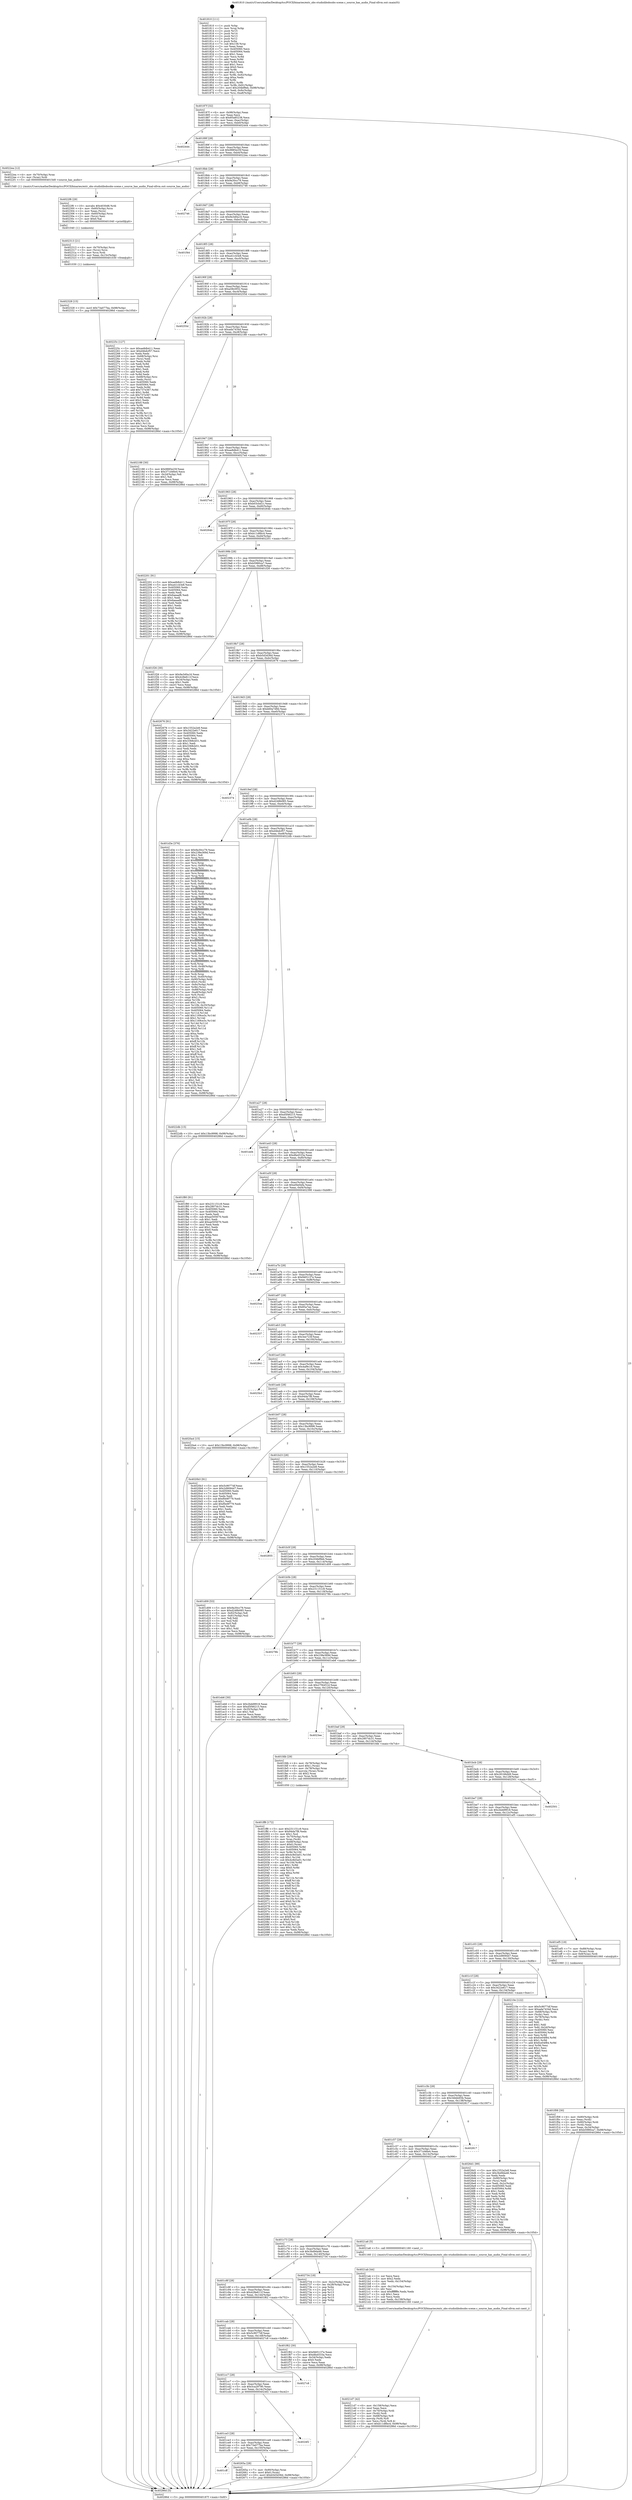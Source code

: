 digraph "0x401810" {
  label = "0x401810 (/mnt/c/Users/mathe/Desktop/tcc/POCII/binaries/extr_obs-studiolibobsobs-scene.c_source_has_audio_Final-ollvm.out::main(0))"
  labelloc = "t"
  node[shape=record]

  Entry [label="",width=0.3,height=0.3,shape=circle,fillcolor=black,style=filled]
  "0x40187f" [label="{
     0x40187f [32]\l
     | [instrs]\l
     &nbsp;&nbsp;0x40187f \<+6\>: mov -0x98(%rbp),%eax\l
     &nbsp;&nbsp;0x401885 \<+2\>: mov %eax,%ecx\l
     &nbsp;&nbsp;0x401887 \<+6\>: sub $0x85a85238,%ecx\l
     &nbsp;&nbsp;0x40188d \<+6\>: mov %eax,-0xac(%rbp)\l
     &nbsp;&nbsp;0x401893 \<+6\>: mov %ecx,-0xb0(%rbp)\l
     &nbsp;&nbsp;0x401899 \<+6\>: je 0000000000402444 \<main+0xc34\>\l
  }"]
  "0x402444" [label="{
     0x402444\l
  }", style=dashed]
  "0x40189f" [label="{
     0x40189f [28]\l
     | [instrs]\l
     &nbsp;&nbsp;0x40189f \<+5\>: jmp 00000000004018a4 \<main+0x94\>\l
     &nbsp;&nbsp;0x4018a4 \<+6\>: mov -0xac(%rbp),%eax\l
     &nbsp;&nbsp;0x4018aa \<+5\>: sub $0x9885e25f,%eax\l
     &nbsp;&nbsp;0x4018af \<+6\>: mov %eax,-0xb4(%rbp)\l
     &nbsp;&nbsp;0x4018b5 \<+6\>: je 00000000004022ea \<main+0xada\>\l
  }"]
  Exit [label="",width=0.3,height=0.3,shape=circle,fillcolor=black,style=filled,peripheries=2]
  "0x4022ea" [label="{
     0x4022ea [12]\l
     | [instrs]\l
     &nbsp;&nbsp;0x4022ea \<+4\>: mov -0x70(%rbp),%rax\l
     &nbsp;&nbsp;0x4022ee \<+3\>: mov (%rax),%rdi\l
     &nbsp;&nbsp;0x4022f1 \<+5\>: call 00000000004015d0 \<source_has_audio\>\l
     | [calls]\l
     &nbsp;&nbsp;0x4015d0 \{1\} (/mnt/c/Users/mathe/Desktop/tcc/POCII/binaries/extr_obs-studiolibobsobs-scene.c_source_has_audio_Final-ollvm.out::source_has_audio)\l
  }"]
  "0x4018bb" [label="{
     0x4018bb [28]\l
     | [instrs]\l
     &nbsp;&nbsp;0x4018bb \<+5\>: jmp 00000000004018c0 \<main+0xb0\>\l
     &nbsp;&nbsp;0x4018c0 \<+6\>: mov -0xac(%rbp),%eax\l
     &nbsp;&nbsp;0x4018c6 \<+5\>: sub $0x9a30cc79,%eax\l
     &nbsp;&nbsp;0x4018cb \<+6\>: mov %eax,-0xb8(%rbp)\l
     &nbsp;&nbsp;0x4018d1 \<+6\>: je 0000000000402746 \<main+0xf36\>\l
  }"]
  "0x401cff" [label="{
     0x401cff\l
  }", style=dashed]
  "0x402746" [label="{
     0x402746\l
  }", style=dashed]
  "0x4018d7" [label="{
     0x4018d7 [28]\l
     | [instrs]\l
     &nbsp;&nbsp;0x4018d7 \<+5\>: jmp 00000000004018dc \<main+0xcc\>\l
     &nbsp;&nbsp;0x4018dc \<+6\>: mov -0xac(%rbp),%eax\l
     &nbsp;&nbsp;0x4018e2 \<+5\>: sub $0x9e3d0a16,%eax\l
     &nbsp;&nbsp;0x4018e7 \<+6\>: mov %eax,-0xbc(%rbp)\l
     &nbsp;&nbsp;0x4018ed \<+6\>: je 0000000000401f44 \<main+0x734\>\l
  }"]
  "0x40265a" [label="{
     0x40265a [28]\l
     | [instrs]\l
     &nbsp;&nbsp;0x40265a \<+7\>: mov -0x90(%rbp),%rax\l
     &nbsp;&nbsp;0x402661 \<+6\>: movl $0x0,(%rax)\l
     &nbsp;&nbsp;0x402667 \<+10\>: movl $0xb5d3d36d,-0x98(%rbp)\l
     &nbsp;&nbsp;0x402671 \<+5\>: jmp 000000000040286d \<main+0x105d\>\l
  }"]
  "0x401f44" [label="{
     0x401f44\l
  }", style=dashed]
  "0x4018f3" [label="{
     0x4018f3 [28]\l
     | [instrs]\l
     &nbsp;&nbsp;0x4018f3 \<+5\>: jmp 00000000004018f8 \<main+0xe8\>\l
     &nbsp;&nbsp;0x4018f8 \<+6\>: mov -0xac(%rbp),%eax\l
     &nbsp;&nbsp;0x4018fe \<+5\>: sub $0xa41c43e8,%eax\l
     &nbsp;&nbsp;0x401903 \<+6\>: mov %eax,-0xc0(%rbp)\l
     &nbsp;&nbsp;0x401909 \<+6\>: je 000000000040225c \<main+0xa4c\>\l
  }"]
  "0x401ce3" [label="{
     0x401ce3 [28]\l
     | [instrs]\l
     &nbsp;&nbsp;0x401ce3 \<+5\>: jmp 0000000000401ce8 \<main+0x4d8\>\l
     &nbsp;&nbsp;0x401ce8 \<+6\>: mov -0xac(%rbp),%eax\l
     &nbsp;&nbsp;0x401cee \<+5\>: sub $0x73a077ba,%eax\l
     &nbsp;&nbsp;0x401cf3 \<+6\>: mov %eax,-0x150(%rbp)\l
     &nbsp;&nbsp;0x401cf9 \<+6\>: je 000000000040265a \<main+0xe4a\>\l
  }"]
  "0x40225c" [label="{
     0x40225c [127]\l
     | [instrs]\l
     &nbsp;&nbsp;0x40225c \<+5\>: mov $0xae8db411,%eax\l
     &nbsp;&nbsp;0x402261 \<+5\>: mov $0xd4bdcf57,%ecx\l
     &nbsp;&nbsp;0x402266 \<+2\>: xor %edx,%edx\l
     &nbsp;&nbsp;0x402268 \<+4\>: mov -0x68(%rbp),%rsi\l
     &nbsp;&nbsp;0x40226c \<+2\>: mov (%rsi),%edi\l
     &nbsp;&nbsp;0x40226e \<+3\>: mov %edx,%r8d\l
     &nbsp;&nbsp;0x402271 \<+3\>: sub %edi,%r8d\l
     &nbsp;&nbsp;0x402274 \<+2\>: mov %edx,%edi\l
     &nbsp;&nbsp;0x402276 \<+3\>: sub $0x1,%edi\l
     &nbsp;&nbsp;0x402279 \<+3\>: add %edi,%r8d\l
     &nbsp;&nbsp;0x40227c \<+3\>: sub %r8d,%edx\l
     &nbsp;&nbsp;0x40227f \<+4\>: mov -0x68(%rbp),%rsi\l
     &nbsp;&nbsp;0x402283 \<+2\>: mov %edx,(%rsi)\l
     &nbsp;&nbsp;0x402285 \<+7\>: mov 0x405060,%edx\l
     &nbsp;&nbsp;0x40228c \<+7\>: mov 0x405064,%edi\l
     &nbsp;&nbsp;0x402293 \<+3\>: mov %edx,%r8d\l
     &nbsp;&nbsp;0x402296 \<+7\>: add $0x737e367,%r8d\l
     &nbsp;&nbsp;0x40229d \<+4\>: sub $0x1,%r8d\l
     &nbsp;&nbsp;0x4022a1 \<+7\>: sub $0x737e367,%r8d\l
     &nbsp;&nbsp;0x4022a8 \<+4\>: imul %r8d,%edx\l
     &nbsp;&nbsp;0x4022ac \<+3\>: and $0x1,%edx\l
     &nbsp;&nbsp;0x4022af \<+3\>: cmp $0x0,%edx\l
     &nbsp;&nbsp;0x4022b2 \<+4\>: sete %r9b\l
     &nbsp;&nbsp;0x4022b6 \<+3\>: cmp $0xa,%edi\l
     &nbsp;&nbsp;0x4022b9 \<+4\>: setl %r10b\l
     &nbsp;&nbsp;0x4022bd \<+3\>: mov %r9b,%r11b\l
     &nbsp;&nbsp;0x4022c0 \<+3\>: and %r10b,%r11b\l
     &nbsp;&nbsp;0x4022c3 \<+3\>: xor %r10b,%r9b\l
     &nbsp;&nbsp;0x4022c6 \<+3\>: or %r9b,%r11b\l
     &nbsp;&nbsp;0x4022c9 \<+4\>: test $0x1,%r11b\l
     &nbsp;&nbsp;0x4022cd \<+3\>: cmovne %ecx,%eax\l
     &nbsp;&nbsp;0x4022d0 \<+6\>: mov %eax,-0x98(%rbp)\l
     &nbsp;&nbsp;0x4022d6 \<+5\>: jmp 000000000040286d \<main+0x105d\>\l
  }"]
  "0x40190f" [label="{
     0x40190f [28]\l
     | [instrs]\l
     &nbsp;&nbsp;0x40190f \<+5\>: jmp 0000000000401914 \<main+0x104\>\l
     &nbsp;&nbsp;0x401914 \<+6\>: mov -0xac(%rbp),%eax\l
     &nbsp;&nbsp;0x40191a \<+5\>: sub $0xa58c0f32,%eax\l
     &nbsp;&nbsp;0x40191f \<+6\>: mov %eax,-0xc4(%rbp)\l
     &nbsp;&nbsp;0x401925 \<+6\>: je 000000000040255d \<main+0xd4d\>\l
  }"]
  "0x4024f2" [label="{
     0x4024f2\l
  }", style=dashed]
  "0x40255d" [label="{
     0x40255d\l
  }", style=dashed]
  "0x40192b" [label="{
     0x40192b [28]\l
     | [instrs]\l
     &nbsp;&nbsp;0x40192b \<+5\>: jmp 0000000000401930 \<main+0x120\>\l
     &nbsp;&nbsp;0x401930 \<+6\>: mov -0xac(%rbp),%eax\l
     &nbsp;&nbsp;0x401936 \<+5\>: sub $0xada7434d,%eax\l
     &nbsp;&nbsp;0x40193b \<+6\>: mov %eax,-0xc8(%rbp)\l
     &nbsp;&nbsp;0x401941 \<+6\>: je 0000000000402188 \<main+0x978\>\l
  }"]
  "0x401cc7" [label="{
     0x401cc7 [28]\l
     | [instrs]\l
     &nbsp;&nbsp;0x401cc7 \<+5\>: jmp 0000000000401ccc \<main+0x4bc\>\l
     &nbsp;&nbsp;0x401ccc \<+6\>: mov -0xac(%rbp),%eax\l
     &nbsp;&nbsp;0x401cd2 \<+5\>: sub $0x5ca29790,%eax\l
     &nbsp;&nbsp;0x401cd7 \<+6\>: mov %eax,-0x14c(%rbp)\l
     &nbsp;&nbsp;0x401cdd \<+6\>: je 00000000004024f2 \<main+0xce2\>\l
  }"]
  "0x402188" [label="{
     0x402188 [30]\l
     | [instrs]\l
     &nbsp;&nbsp;0x402188 \<+5\>: mov $0x9885e25f,%eax\l
     &nbsp;&nbsp;0x40218d \<+5\>: mov $0x371d46e4,%ecx\l
     &nbsp;&nbsp;0x402192 \<+3\>: mov -0x2d(%rbp),%dl\l
     &nbsp;&nbsp;0x402195 \<+3\>: test $0x1,%dl\l
     &nbsp;&nbsp;0x402198 \<+3\>: cmovne %ecx,%eax\l
     &nbsp;&nbsp;0x40219b \<+6\>: mov %eax,-0x98(%rbp)\l
     &nbsp;&nbsp;0x4021a1 \<+5\>: jmp 000000000040286d \<main+0x105d\>\l
  }"]
  "0x401947" [label="{
     0x401947 [28]\l
     | [instrs]\l
     &nbsp;&nbsp;0x401947 \<+5\>: jmp 000000000040194c \<main+0x13c\>\l
     &nbsp;&nbsp;0x40194c \<+6\>: mov -0xac(%rbp),%eax\l
     &nbsp;&nbsp;0x401952 \<+5\>: sub $0xae8db411,%eax\l
     &nbsp;&nbsp;0x401957 \<+6\>: mov %eax,-0xcc(%rbp)\l
     &nbsp;&nbsp;0x40195d \<+6\>: je 00000000004027ed \<main+0xfdd\>\l
  }"]
  "0x4027c8" [label="{
     0x4027c8\l
  }", style=dashed]
  "0x4027ed" [label="{
     0x4027ed\l
  }", style=dashed]
  "0x401963" [label="{
     0x401963 [28]\l
     | [instrs]\l
     &nbsp;&nbsp;0x401963 \<+5\>: jmp 0000000000401968 \<main+0x158\>\l
     &nbsp;&nbsp;0x401968 \<+6\>: mov -0xac(%rbp),%eax\l
     &nbsp;&nbsp;0x40196e \<+5\>: sub $0xb03cbd1c,%eax\l
     &nbsp;&nbsp;0x401973 \<+6\>: mov %eax,-0xd0(%rbp)\l
     &nbsp;&nbsp;0x401979 \<+6\>: je 000000000040264b \<main+0xe3b\>\l
  }"]
  "0x402328" [label="{
     0x402328 [15]\l
     | [instrs]\l
     &nbsp;&nbsp;0x402328 \<+10\>: movl $0x73a077ba,-0x98(%rbp)\l
     &nbsp;&nbsp;0x402332 \<+5\>: jmp 000000000040286d \<main+0x105d\>\l
  }"]
  "0x40264b" [label="{
     0x40264b\l
  }", style=dashed]
  "0x40197f" [label="{
     0x40197f [28]\l
     | [instrs]\l
     &nbsp;&nbsp;0x40197f \<+5\>: jmp 0000000000401984 \<main+0x174\>\l
     &nbsp;&nbsp;0x401984 \<+6\>: mov -0xac(%rbp),%eax\l
     &nbsp;&nbsp;0x40198a \<+5\>: sub $0xb11d8bc4,%eax\l
     &nbsp;&nbsp;0x40198f \<+6\>: mov %eax,-0xd4(%rbp)\l
     &nbsp;&nbsp;0x401995 \<+6\>: je 0000000000402201 \<main+0x9f1\>\l
  }"]
  "0x402313" [label="{
     0x402313 [21]\l
     | [instrs]\l
     &nbsp;&nbsp;0x402313 \<+4\>: mov -0x70(%rbp),%rcx\l
     &nbsp;&nbsp;0x402317 \<+3\>: mov (%rcx),%rcx\l
     &nbsp;&nbsp;0x40231a \<+3\>: mov %rcx,%rdi\l
     &nbsp;&nbsp;0x40231d \<+6\>: mov %eax,-0x15c(%rbp)\l
     &nbsp;&nbsp;0x402323 \<+5\>: call 0000000000401030 \<free@plt\>\l
     | [calls]\l
     &nbsp;&nbsp;0x401030 \{1\} (unknown)\l
  }"]
  "0x402201" [label="{
     0x402201 [91]\l
     | [instrs]\l
     &nbsp;&nbsp;0x402201 \<+5\>: mov $0xae8db411,%eax\l
     &nbsp;&nbsp;0x402206 \<+5\>: mov $0xa41c43e8,%ecx\l
     &nbsp;&nbsp;0x40220b \<+7\>: mov 0x405060,%edx\l
     &nbsp;&nbsp;0x402212 \<+7\>: mov 0x405064,%esi\l
     &nbsp;&nbsp;0x402219 \<+2\>: mov %edx,%edi\l
     &nbsp;&nbsp;0x40221b \<+6\>: add $0x6aeaaf6,%edi\l
     &nbsp;&nbsp;0x402221 \<+3\>: sub $0x1,%edi\l
     &nbsp;&nbsp;0x402224 \<+6\>: sub $0x6aeaaf6,%edi\l
     &nbsp;&nbsp;0x40222a \<+3\>: imul %edi,%edx\l
     &nbsp;&nbsp;0x40222d \<+3\>: and $0x1,%edx\l
     &nbsp;&nbsp;0x402230 \<+3\>: cmp $0x0,%edx\l
     &nbsp;&nbsp;0x402233 \<+4\>: sete %r8b\l
     &nbsp;&nbsp;0x402237 \<+3\>: cmp $0xa,%esi\l
     &nbsp;&nbsp;0x40223a \<+4\>: setl %r9b\l
     &nbsp;&nbsp;0x40223e \<+3\>: mov %r8b,%r10b\l
     &nbsp;&nbsp;0x402241 \<+3\>: and %r9b,%r10b\l
     &nbsp;&nbsp;0x402244 \<+3\>: xor %r9b,%r8b\l
     &nbsp;&nbsp;0x402247 \<+3\>: or %r8b,%r10b\l
     &nbsp;&nbsp;0x40224a \<+4\>: test $0x1,%r10b\l
     &nbsp;&nbsp;0x40224e \<+3\>: cmovne %ecx,%eax\l
     &nbsp;&nbsp;0x402251 \<+6\>: mov %eax,-0x98(%rbp)\l
     &nbsp;&nbsp;0x402257 \<+5\>: jmp 000000000040286d \<main+0x105d\>\l
  }"]
  "0x40199b" [label="{
     0x40199b [28]\l
     | [instrs]\l
     &nbsp;&nbsp;0x40199b \<+5\>: jmp 00000000004019a0 \<main+0x190\>\l
     &nbsp;&nbsp;0x4019a0 \<+6\>: mov -0xac(%rbp),%eax\l
     &nbsp;&nbsp;0x4019a6 \<+5\>: sub $0xb5980ca7,%eax\l
     &nbsp;&nbsp;0x4019ab \<+6\>: mov %eax,-0xd8(%rbp)\l
     &nbsp;&nbsp;0x4019b1 \<+6\>: je 0000000000401f26 \<main+0x716\>\l
  }"]
  "0x4022f6" [label="{
     0x4022f6 [29]\l
     | [instrs]\l
     &nbsp;&nbsp;0x4022f6 \<+10\>: movabs $0x4030d6,%rdi\l
     &nbsp;&nbsp;0x402300 \<+4\>: mov -0x60(%rbp),%rcx\l
     &nbsp;&nbsp;0x402304 \<+2\>: mov %eax,(%rcx)\l
     &nbsp;&nbsp;0x402306 \<+4\>: mov -0x60(%rbp),%rcx\l
     &nbsp;&nbsp;0x40230a \<+2\>: mov (%rcx),%esi\l
     &nbsp;&nbsp;0x40230c \<+2\>: mov $0x0,%al\l
     &nbsp;&nbsp;0x40230e \<+5\>: call 0000000000401040 \<printf@plt\>\l
     | [calls]\l
     &nbsp;&nbsp;0x401040 \{1\} (unknown)\l
  }"]
  "0x401f26" [label="{
     0x401f26 [30]\l
     | [instrs]\l
     &nbsp;&nbsp;0x401f26 \<+5\>: mov $0x9e3d0a16,%eax\l
     &nbsp;&nbsp;0x401f2b \<+5\>: mov $0x428e611f,%ecx\l
     &nbsp;&nbsp;0x401f30 \<+3\>: mov -0x34(%rbp),%edx\l
     &nbsp;&nbsp;0x401f33 \<+3\>: cmp $0x1,%edx\l
     &nbsp;&nbsp;0x401f36 \<+3\>: cmovl %ecx,%eax\l
     &nbsp;&nbsp;0x401f39 \<+6\>: mov %eax,-0x98(%rbp)\l
     &nbsp;&nbsp;0x401f3f \<+5\>: jmp 000000000040286d \<main+0x105d\>\l
  }"]
  "0x4019b7" [label="{
     0x4019b7 [28]\l
     | [instrs]\l
     &nbsp;&nbsp;0x4019b7 \<+5\>: jmp 00000000004019bc \<main+0x1ac\>\l
     &nbsp;&nbsp;0x4019bc \<+6\>: mov -0xac(%rbp),%eax\l
     &nbsp;&nbsp;0x4019c2 \<+5\>: sub $0xb5d3d36d,%eax\l
     &nbsp;&nbsp;0x4019c7 \<+6\>: mov %eax,-0xdc(%rbp)\l
     &nbsp;&nbsp;0x4019cd \<+6\>: je 0000000000402676 \<main+0xe66\>\l
  }"]
  "0x4021d7" [label="{
     0x4021d7 [42]\l
     | [instrs]\l
     &nbsp;&nbsp;0x4021d7 \<+6\>: mov -0x158(%rbp),%ecx\l
     &nbsp;&nbsp;0x4021dd \<+3\>: imul %eax,%ecx\l
     &nbsp;&nbsp;0x4021e0 \<+4\>: mov -0x70(%rbp),%rdi\l
     &nbsp;&nbsp;0x4021e4 \<+3\>: mov (%rdi),%rdi\l
     &nbsp;&nbsp;0x4021e7 \<+4\>: mov -0x68(%rbp),%r8\l
     &nbsp;&nbsp;0x4021eb \<+3\>: movslq (%r8),%r8\l
     &nbsp;&nbsp;0x4021ee \<+4\>: mov %ecx,(%rdi,%r8,4)\l
     &nbsp;&nbsp;0x4021f2 \<+10\>: movl $0xb11d8bc4,-0x98(%rbp)\l
     &nbsp;&nbsp;0x4021fc \<+5\>: jmp 000000000040286d \<main+0x105d\>\l
  }"]
  "0x402676" [label="{
     0x402676 [91]\l
     | [instrs]\l
     &nbsp;&nbsp;0x402676 \<+5\>: mov $0x1552a2e8,%eax\l
     &nbsp;&nbsp;0x40267b \<+5\>: mov $0x3422e617,%ecx\l
     &nbsp;&nbsp;0x402680 \<+7\>: mov 0x405060,%edx\l
     &nbsp;&nbsp;0x402687 \<+7\>: mov 0x405064,%esi\l
     &nbsp;&nbsp;0x40268e \<+2\>: mov %edx,%edi\l
     &nbsp;&nbsp;0x402690 \<+6\>: add $0x3368cb51,%edi\l
     &nbsp;&nbsp;0x402696 \<+3\>: sub $0x1,%edi\l
     &nbsp;&nbsp;0x402699 \<+6\>: sub $0x3368cb51,%edi\l
     &nbsp;&nbsp;0x40269f \<+3\>: imul %edi,%edx\l
     &nbsp;&nbsp;0x4026a2 \<+3\>: and $0x1,%edx\l
     &nbsp;&nbsp;0x4026a5 \<+3\>: cmp $0x0,%edx\l
     &nbsp;&nbsp;0x4026a8 \<+4\>: sete %r8b\l
     &nbsp;&nbsp;0x4026ac \<+3\>: cmp $0xa,%esi\l
     &nbsp;&nbsp;0x4026af \<+4\>: setl %r9b\l
     &nbsp;&nbsp;0x4026b3 \<+3\>: mov %r8b,%r10b\l
     &nbsp;&nbsp;0x4026b6 \<+3\>: and %r9b,%r10b\l
     &nbsp;&nbsp;0x4026b9 \<+3\>: xor %r9b,%r8b\l
     &nbsp;&nbsp;0x4026bc \<+3\>: or %r8b,%r10b\l
     &nbsp;&nbsp;0x4026bf \<+4\>: test $0x1,%r10b\l
     &nbsp;&nbsp;0x4026c3 \<+3\>: cmovne %ecx,%eax\l
     &nbsp;&nbsp;0x4026c6 \<+6\>: mov %eax,-0x98(%rbp)\l
     &nbsp;&nbsp;0x4026cc \<+5\>: jmp 000000000040286d \<main+0x105d\>\l
  }"]
  "0x4019d3" [label="{
     0x4019d3 [28]\l
     | [instrs]\l
     &nbsp;&nbsp;0x4019d3 \<+5\>: jmp 00000000004019d8 \<main+0x1c8\>\l
     &nbsp;&nbsp;0x4019d8 \<+6\>: mov -0xac(%rbp),%eax\l
     &nbsp;&nbsp;0x4019de \<+5\>: sub $0xb60a7d9d,%eax\l
     &nbsp;&nbsp;0x4019e3 \<+6\>: mov %eax,-0xe0(%rbp)\l
     &nbsp;&nbsp;0x4019e9 \<+6\>: je 0000000000402374 \<main+0xb64\>\l
  }"]
  "0x4021ab" [label="{
     0x4021ab [44]\l
     | [instrs]\l
     &nbsp;&nbsp;0x4021ab \<+2\>: xor %ecx,%ecx\l
     &nbsp;&nbsp;0x4021ad \<+5\>: mov $0x2,%edx\l
     &nbsp;&nbsp;0x4021b2 \<+6\>: mov %edx,-0x154(%rbp)\l
     &nbsp;&nbsp;0x4021b8 \<+1\>: cltd\l
     &nbsp;&nbsp;0x4021b9 \<+6\>: mov -0x154(%rbp),%esi\l
     &nbsp;&nbsp;0x4021bf \<+2\>: idiv %esi\l
     &nbsp;&nbsp;0x4021c1 \<+6\>: imul $0xfffffffe,%edx,%edx\l
     &nbsp;&nbsp;0x4021c7 \<+3\>: sub $0x1,%ecx\l
     &nbsp;&nbsp;0x4021ca \<+2\>: sub %ecx,%edx\l
     &nbsp;&nbsp;0x4021cc \<+6\>: mov %edx,-0x158(%rbp)\l
     &nbsp;&nbsp;0x4021d2 \<+5\>: call 0000000000401160 \<next_i\>\l
     | [calls]\l
     &nbsp;&nbsp;0x401160 \{1\} (/mnt/c/Users/mathe/Desktop/tcc/POCII/binaries/extr_obs-studiolibobsobs-scene.c_source_has_audio_Final-ollvm.out::next_i)\l
  }"]
  "0x402374" [label="{
     0x402374\l
  }", style=dashed]
  "0x4019ef" [label="{
     0x4019ef [28]\l
     | [instrs]\l
     &nbsp;&nbsp;0x4019ef \<+5\>: jmp 00000000004019f4 \<main+0x1e4\>\l
     &nbsp;&nbsp;0x4019f4 \<+6\>: mov -0xac(%rbp),%eax\l
     &nbsp;&nbsp;0x4019fa \<+5\>: sub $0xd248b085,%eax\l
     &nbsp;&nbsp;0x4019ff \<+6\>: mov %eax,-0xe4(%rbp)\l
     &nbsp;&nbsp;0x401a05 \<+6\>: je 0000000000401d3e \<main+0x52e\>\l
  }"]
  "0x401ff8" [label="{
     0x401ff8 [172]\l
     | [instrs]\l
     &nbsp;&nbsp;0x401ff8 \<+5\>: mov $0x231151c9,%ecx\l
     &nbsp;&nbsp;0x401ffd \<+5\>: mov $0x94da7f8,%edx\l
     &nbsp;&nbsp;0x402002 \<+3\>: mov $0x1,%sil\l
     &nbsp;&nbsp;0x402005 \<+4\>: mov -0x70(%rbp),%rdi\l
     &nbsp;&nbsp;0x402009 \<+3\>: mov %rax,(%rdi)\l
     &nbsp;&nbsp;0x40200c \<+4\>: mov -0x68(%rbp),%rax\l
     &nbsp;&nbsp;0x402010 \<+6\>: movl $0x0,(%rax)\l
     &nbsp;&nbsp;0x402016 \<+8\>: mov 0x405060,%r8d\l
     &nbsp;&nbsp;0x40201e \<+8\>: mov 0x405064,%r9d\l
     &nbsp;&nbsp;0x402026 \<+3\>: mov %r8d,%r10d\l
     &nbsp;&nbsp;0x402029 \<+7\>: add $0x4c8d3a01,%r10d\l
     &nbsp;&nbsp;0x402030 \<+4\>: sub $0x1,%r10d\l
     &nbsp;&nbsp;0x402034 \<+7\>: sub $0x4c8d3a01,%r10d\l
     &nbsp;&nbsp;0x40203b \<+4\>: imul %r10d,%r8d\l
     &nbsp;&nbsp;0x40203f \<+4\>: and $0x1,%r8d\l
     &nbsp;&nbsp;0x402043 \<+4\>: cmp $0x0,%r8d\l
     &nbsp;&nbsp;0x402047 \<+4\>: sete %r11b\l
     &nbsp;&nbsp;0x40204b \<+4\>: cmp $0xa,%r9d\l
     &nbsp;&nbsp;0x40204f \<+3\>: setl %bl\l
     &nbsp;&nbsp;0x402052 \<+3\>: mov %r11b,%r14b\l
     &nbsp;&nbsp;0x402055 \<+4\>: xor $0xff,%r14b\l
     &nbsp;&nbsp;0x402059 \<+3\>: mov %bl,%r15b\l
     &nbsp;&nbsp;0x40205c \<+4\>: xor $0xff,%r15b\l
     &nbsp;&nbsp;0x402060 \<+4\>: xor $0x0,%sil\l
     &nbsp;&nbsp;0x402064 \<+3\>: mov %r14b,%r12b\l
     &nbsp;&nbsp;0x402067 \<+4\>: and $0x0,%r12b\l
     &nbsp;&nbsp;0x40206b \<+3\>: and %sil,%r11b\l
     &nbsp;&nbsp;0x40206e \<+3\>: mov %r15b,%r13b\l
     &nbsp;&nbsp;0x402071 \<+4\>: and $0x0,%r13b\l
     &nbsp;&nbsp;0x402075 \<+3\>: and %sil,%bl\l
     &nbsp;&nbsp;0x402078 \<+3\>: or %r11b,%r12b\l
     &nbsp;&nbsp;0x40207b \<+3\>: or %bl,%r13b\l
     &nbsp;&nbsp;0x40207e \<+3\>: xor %r13b,%r12b\l
     &nbsp;&nbsp;0x402081 \<+3\>: or %r15b,%r14b\l
     &nbsp;&nbsp;0x402084 \<+4\>: xor $0xff,%r14b\l
     &nbsp;&nbsp;0x402088 \<+4\>: or $0x0,%sil\l
     &nbsp;&nbsp;0x40208c \<+3\>: and %sil,%r14b\l
     &nbsp;&nbsp;0x40208f \<+3\>: or %r14b,%r12b\l
     &nbsp;&nbsp;0x402092 \<+4\>: test $0x1,%r12b\l
     &nbsp;&nbsp;0x402096 \<+3\>: cmovne %edx,%ecx\l
     &nbsp;&nbsp;0x402099 \<+6\>: mov %ecx,-0x98(%rbp)\l
     &nbsp;&nbsp;0x40209f \<+5\>: jmp 000000000040286d \<main+0x105d\>\l
  }"]
  "0x401d3e" [label="{
     0x401d3e [376]\l
     | [instrs]\l
     &nbsp;&nbsp;0x401d3e \<+5\>: mov $0x9a30cc79,%eax\l
     &nbsp;&nbsp;0x401d43 \<+5\>: mov $0x238e369d,%ecx\l
     &nbsp;&nbsp;0x401d48 \<+2\>: mov $0x1,%dl\l
     &nbsp;&nbsp;0x401d4a \<+3\>: mov %rsp,%rsi\l
     &nbsp;&nbsp;0x401d4d \<+4\>: add $0xfffffffffffffff0,%rsi\l
     &nbsp;&nbsp;0x401d51 \<+3\>: mov %rsi,%rsp\l
     &nbsp;&nbsp;0x401d54 \<+7\>: mov %rsi,-0x90(%rbp)\l
     &nbsp;&nbsp;0x401d5b \<+3\>: mov %rsp,%rsi\l
     &nbsp;&nbsp;0x401d5e \<+4\>: add $0xfffffffffffffff0,%rsi\l
     &nbsp;&nbsp;0x401d62 \<+3\>: mov %rsi,%rsp\l
     &nbsp;&nbsp;0x401d65 \<+3\>: mov %rsp,%rdi\l
     &nbsp;&nbsp;0x401d68 \<+4\>: add $0xfffffffffffffff0,%rdi\l
     &nbsp;&nbsp;0x401d6c \<+3\>: mov %rdi,%rsp\l
     &nbsp;&nbsp;0x401d6f \<+7\>: mov %rdi,-0x88(%rbp)\l
     &nbsp;&nbsp;0x401d76 \<+3\>: mov %rsp,%rdi\l
     &nbsp;&nbsp;0x401d79 \<+4\>: add $0xfffffffffffffff0,%rdi\l
     &nbsp;&nbsp;0x401d7d \<+3\>: mov %rdi,%rsp\l
     &nbsp;&nbsp;0x401d80 \<+4\>: mov %rdi,-0x80(%rbp)\l
     &nbsp;&nbsp;0x401d84 \<+3\>: mov %rsp,%rdi\l
     &nbsp;&nbsp;0x401d87 \<+4\>: add $0xfffffffffffffff0,%rdi\l
     &nbsp;&nbsp;0x401d8b \<+3\>: mov %rdi,%rsp\l
     &nbsp;&nbsp;0x401d8e \<+4\>: mov %rdi,-0x78(%rbp)\l
     &nbsp;&nbsp;0x401d92 \<+3\>: mov %rsp,%rdi\l
     &nbsp;&nbsp;0x401d95 \<+4\>: add $0xfffffffffffffff0,%rdi\l
     &nbsp;&nbsp;0x401d99 \<+3\>: mov %rdi,%rsp\l
     &nbsp;&nbsp;0x401d9c \<+4\>: mov %rdi,-0x70(%rbp)\l
     &nbsp;&nbsp;0x401da0 \<+3\>: mov %rsp,%rdi\l
     &nbsp;&nbsp;0x401da3 \<+4\>: add $0xfffffffffffffff0,%rdi\l
     &nbsp;&nbsp;0x401da7 \<+3\>: mov %rdi,%rsp\l
     &nbsp;&nbsp;0x401daa \<+4\>: mov %rdi,-0x68(%rbp)\l
     &nbsp;&nbsp;0x401dae \<+3\>: mov %rsp,%rdi\l
     &nbsp;&nbsp;0x401db1 \<+4\>: add $0xfffffffffffffff0,%rdi\l
     &nbsp;&nbsp;0x401db5 \<+3\>: mov %rdi,%rsp\l
     &nbsp;&nbsp;0x401db8 \<+4\>: mov %rdi,-0x60(%rbp)\l
     &nbsp;&nbsp;0x401dbc \<+3\>: mov %rsp,%rdi\l
     &nbsp;&nbsp;0x401dbf \<+4\>: add $0xfffffffffffffff0,%rdi\l
     &nbsp;&nbsp;0x401dc3 \<+3\>: mov %rdi,%rsp\l
     &nbsp;&nbsp;0x401dc6 \<+4\>: mov %rdi,-0x58(%rbp)\l
     &nbsp;&nbsp;0x401dca \<+3\>: mov %rsp,%rdi\l
     &nbsp;&nbsp;0x401dcd \<+4\>: add $0xfffffffffffffff0,%rdi\l
     &nbsp;&nbsp;0x401dd1 \<+3\>: mov %rdi,%rsp\l
     &nbsp;&nbsp;0x401dd4 \<+4\>: mov %rdi,-0x50(%rbp)\l
     &nbsp;&nbsp;0x401dd8 \<+3\>: mov %rsp,%rdi\l
     &nbsp;&nbsp;0x401ddb \<+4\>: add $0xfffffffffffffff0,%rdi\l
     &nbsp;&nbsp;0x401ddf \<+3\>: mov %rdi,%rsp\l
     &nbsp;&nbsp;0x401de2 \<+4\>: mov %rdi,-0x48(%rbp)\l
     &nbsp;&nbsp;0x401de6 \<+3\>: mov %rsp,%rdi\l
     &nbsp;&nbsp;0x401de9 \<+4\>: add $0xfffffffffffffff0,%rdi\l
     &nbsp;&nbsp;0x401ded \<+3\>: mov %rdi,%rsp\l
     &nbsp;&nbsp;0x401df0 \<+4\>: mov %rdi,-0x40(%rbp)\l
     &nbsp;&nbsp;0x401df4 \<+7\>: mov -0x90(%rbp),%rdi\l
     &nbsp;&nbsp;0x401dfb \<+6\>: movl $0x0,(%rdi)\l
     &nbsp;&nbsp;0x401e01 \<+7\>: mov -0x9c(%rbp),%r8d\l
     &nbsp;&nbsp;0x401e08 \<+3\>: mov %r8d,(%rsi)\l
     &nbsp;&nbsp;0x401e0b \<+7\>: mov -0x88(%rbp),%rdi\l
     &nbsp;&nbsp;0x401e12 \<+7\>: mov -0xa8(%rbp),%r9\l
     &nbsp;&nbsp;0x401e19 \<+3\>: mov %r9,(%rdi)\l
     &nbsp;&nbsp;0x401e1c \<+3\>: cmpl $0x2,(%rsi)\l
     &nbsp;&nbsp;0x401e1f \<+4\>: setne %r10b\l
     &nbsp;&nbsp;0x401e23 \<+4\>: and $0x1,%r10b\l
     &nbsp;&nbsp;0x401e27 \<+4\>: mov %r10b,-0x35(%rbp)\l
     &nbsp;&nbsp;0x401e2b \<+8\>: mov 0x405060,%r11d\l
     &nbsp;&nbsp;0x401e33 \<+7\>: mov 0x405064,%ebx\l
     &nbsp;&nbsp;0x401e3a \<+3\>: mov %r11d,%r14d\l
     &nbsp;&nbsp;0x401e3d \<+7\>: add $0x1169ce3c,%r14d\l
     &nbsp;&nbsp;0x401e44 \<+4\>: sub $0x1,%r14d\l
     &nbsp;&nbsp;0x401e48 \<+7\>: sub $0x1169ce3c,%r14d\l
     &nbsp;&nbsp;0x401e4f \<+4\>: imul %r14d,%r11d\l
     &nbsp;&nbsp;0x401e53 \<+4\>: and $0x1,%r11d\l
     &nbsp;&nbsp;0x401e57 \<+4\>: cmp $0x0,%r11d\l
     &nbsp;&nbsp;0x401e5b \<+4\>: sete %r10b\l
     &nbsp;&nbsp;0x401e5f \<+3\>: cmp $0xa,%ebx\l
     &nbsp;&nbsp;0x401e62 \<+4\>: setl %r15b\l
     &nbsp;&nbsp;0x401e66 \<+3\>: mov %r10b,%r12b\l
     &nbsp;&nbsp;0x401e69 \<+4\>: xor $0xff,%r12b\l
     &nbsp;&nbsp;0x401e6d \<+3\>: mov %r15b,%r13b\l
     &nbsp;&nbsp;0x401e70 \<+4\>: xor $0xff,%r13b\l
     &nbsp;&nbsp;0x401e74 \<+3\>: xor $0x1,%dl\l
     &nbsp;&nbsp;0x401e77 \<+3\>: mov %r12b,%sil\l
     &nbsp;&nbsp;0x401e7a \<+4\>: and $0xff,%sil\l
     &nbsp;&nbsp;0x401e7e \<+3\>: and %dl,%r10b\l
     &nbsp;&nbsp;0x401e81 \<+3\>: mov %r13b,%dil\l
     &nbsp;&nbsp;0x401e84 \<+4\>: and $0xff,%dil\l
     &nbsp;&nbsp;0x401e88 \<+3\>: and %dl,%r15b\l
     &nbsp;&nbsp;0x401e8b \<+3\>: or %r10b,%sil\l
     &nbsp;&nbsp;0x401e8e \<+3\>: or %r15b,%dil\l
     &nbsp;&nbsp;0x401e91 \<+3\>: xor %dil,%sil\l
     &nbsp;&nbsp;0x401e94 \<+3\>: or %r13b,%r12b\l
     &nbsp;&nbsp;0x401e97 \<+4\>: xor $0xff,%r12b\l
     &nbsp;&nbsp;0x401e9b \<+3\>: or $0x1,%dl\l
     &nbsp;&nbsp;0x401e9e \<+3\>: and %dl,%r12b\l
     &nbsp;&nbsp;0x401ea1 \<+3\>: or %r12b,%sil\l
     &nbsp;&nbsp;0x401ea4 \<+4\>: test $0x1,%sil\l
     &nbsp;&nbsp;0x401ea8 \<+3\>: cmovne %ecx,%eax\l
     &nbsp;&nbsp;0x401eab \<+6\>: mov %eax,-0x98(%rbp)\l
     &nbsp;&nbsp;0x401eb1 \<+5\>: jmp 000000000040286d \<main+0x105d\>\l
  }"]
  "0x401a0b" [label="{
     0x401a0b [28]\l
     | [instrs]\l
     &nbsp;&nbsp;0x401a0b \<+5\>: jmp 0000000000401a10 \<main+0x200\>\l
     &nbsp;&nbsp;0x401a10 \<+6\>: mov -0xac(%rbp),%eax\l
     &nbsp;&nbsp;0x401a16 \<+5\>: sub $0xd4bdcf57,%eax\l
     &nbsp;&nbsp;0x401a1b \<+6\>: mov %eax,-0xe8(%rbp)\l
     &nbsp;&nbsp;0x401a21 \<+6\>: je 00000000004022db \<main+0xacb\>\l
  }"]
  "0x401cab" [label="{
     0x401cab [28]\l
     | [instrs]\l
     &nbsp;&nbsp;0x401cab \<+5\>: jmp 0000000000401cb0 \<main+0x4a0\>\l
     &nbsp;&nbsp;0x401cb0 \<+6\>: mov -0xac(%rbp),%eax\l
     &nbsp;&nbsp;0x401cb6 \<+5\>: sub $0x5c9077df,%eax\l
     &nbsp;&nbsp;0x401cbb \<+6\>: mov %eax,-0x148(%rbp)\l
     &nbsp;&nbsp;0x401cc1 \<+6\>: je 00000000004027c8 \<main+0xfb8\>\l
  }"]
  "0x4022db" [label="{
     0x4022db [15]\l
     | [instrs]\l
     &nbsp;&nbsp;0x4022db \<+10\>: movl $0x13bc9998,-0x98(%rbp)\l
     &nbsp;&nbsp;0x4022e5 \<+5\>: jmp 000000000040286d \<main+0x105d\>\l
  }"]
  "0x401a27" [label="{
     0x401a27 [28]\l
     | [instrs]\l
     &nbsp;&nbsp;0x401a27 \<+5\>: jmp 0000000000401a2c \<main+0x21c\>\l
     &nbsp;&nbsp;0x401a2c \<+6\>: mov -0xac(%rbp),%eax\l
     &nbsp;&nbsp;0x401a32 \<+5\>: sub $0xd5f46215,%eax\l
     &nbsp;&nbsp;0x401a37 \<+6\>: mov %eax,-0xec(%rbp)\l
     &nbsp;&nbsp;0x401a3d \<+6\>: je 0000000000401ed4 \<main+0x6c4\>\l
  }"]
  "0x401f62" [label="{
     0x401f62 [30]\l
     | [instrs]\l
     &nbsp;&nbsp;0x401f62 \<+5\>: mov $0xf465137e,%eax\l
     &nbsp;&nbsp;0x401f67 \<+5\>: mov $0xdfa4533a,%ecx\l
     &nbsp;&nbsp;0x401f6c \<+3\>: mov -0x34(%rbp),%edx\l
     &nbsp;&nbsp;0x401f6f \<+3\>: cmp $0x0,%edx\l
     &nbsp;&nbsp;0x401f72 \<+3\>: cmove %ecx,%eax\l
     &nbsp;&nbsp;0x401f75 \<+6\>: mov %eax,-0x98(%rbp)\l
     &nbsp;&nbsp;0x401f7b \<+5\>: jmp 000000000040286d \<main+0x105d\>\l
  }"]
  "0x401ed4" [label="{
     0x401ed4\l
  }", style=dashed]
  "0x401a43" [label="{
     0x401a43 [28]\l
     | [instrs]\l
     &nbsp;&nbsp;0x401a43 \<+5\>: jmp 0000000000401a48 \<main+0x238\>\l
     &nbsp;&nbsp;0x401a48 \<+6\>: mov -0xac(%rbp),%eax\l
     &nbsp;&nbsp;0x401a4e \<+5\>: sub $0xdfa4533a,%eax\l
     &nbsp;&nbsp;0x401a53 \<+6\>: mov %eax,-0xf0(%rbp)\l
     &nbsp;&nbsp;0x401a59 \<+6\>: je 0000000000401f80 \<main+0x770\>\l
  }"]
  "0x401c8f" [label="{
     0x401c8f [28]\l
     | [instrs]\l
     &nbsp;&nbsp;0x401c8f \<+5\>: jmp 0000000000401c94 \<main+0x484\>\l
     &nbsp;&nbsp;0x401c94 \<+6\>: mov -0xac(%rbp),%eax\l
     &nbsp;&nbsp;0x401c9a \<+5\>: sub $0x428e611f,%eax\l
     &nbsp;&nbsp;0x401c9f \<+6\>: mov %eax,-0x144(%rbp)\l
     &nbsp;&nbsp;0x401ca5 \<+6\>: je 0000000000401f62 \<main+0x752\>\l
  }"]
  "0x401f80" [label="{
     0x401f80 [91]\l
     | [instrs]\l
     &nbsp;&nbsp;0x401f80 \<+5\>: mov $0x231151c9,%eax\l
     &nbsp;&nbsp;0x401f85 \<+5\>: mov $0x2807dc31,%ecx\l
     &nbsp;&nbsp;0x401f8a \<+7\>: mov 0x405060,%edx\l
     &nbsp;&nbsp;0x401f91 \<+7\>: mov 0x405064,%esi\l
     &nbsp;&nbsp;0x401f98 \<+2\>: mov %edx,%edi\l
     &nbsp;&nbsp;0x401f9a \<+6\>: sub $0xae505670,%edi\l
     &nbsp;&nbsp;0x401fa0 \<+3\>: sub $0x1,%edi\l
     &nbsp;&nbsp;0x401fa3 \<+6\>: add $0xae505670,%edi\l
     &nbsp;&nbsp;0x401fa9 \<+3\>: imul %edi,%edx\l
     &nbsp;&nbsp;0x401fac \<+3\>: and $0x1,%edx\l
     &nbsp;&nbsp;0x401faf \<+3\>: cmp $0x0,%edx\l
     &nbsp;&nbsp;0x401fb2 \<+4\>: sete %r8b\l
     &nbsp;&nbsp;0x401fb6 \<+3\>: cmp $0xa,%esi\l
     &nbsp;&nbsp;0x401fb9 \<+4\>: setl %r9b\l
     &nbsp;&nbsp;0x401fbd \<+3\>: mov %r8b,%r10b\l
     &nbsp;&nbsp;0x401fc0 \<+3\>: and %r9b,%r10b\l
     &nbsp;&nbsp;0x401fc3 \<+3\>: xor %r9b,%r8b\l
     &nbsp;&nbsp;0x401fc6 \<+3\>: or %r8b,%r10b\l
     &nbsp;&nbsp;0x401fc9 \<+4\>: test $0x1,%r10b\l
     &nbsp;&nbsp;0x401fcd \<+3\>: cmovne %ecx,%eax\l
     &nbsp;&nbsp;0x401fd0 \<+6\>: mov %eax,-0x98(%rbp)\l
     &nbsp;&nbsp;0x401fd6 \<+5\>: jmp 000000000040286d \<main+0x105d\>\l
  }"]
  "0x401a5f" [label="{
     0x401a5f [28]\l
     | [instrs]\l
     &nbsp;&nbsp;0x401a5f \<+5\>: jmp 0000000000401a64 \<main+0x254\>\l
     &nbsp;&nbsp;0x401a64 \<+6\>: mov -0xac(%rbp),%eax\l
     &nbsp;&nbsp;0x401a6a \<+5\>: sub $0xef4e0efa,%eax\l
     &nbsp;&nbsp;0x401a6f \<+6\>: mov %eax,-0xf4(%rbp)\l
     &nbsp;&nbsp;0x401a75 \<+6\>: je 0000000000402398 \<main+0xb88\>\l
  }"]
  "0x402734" [label="{
     0x402734 [18]\l
     | [instrs]\l
     &nbsp;&nbsp;0x402734 \<+3\>: mov -0x2c(%rbp),%eax\l
     &nbsp;&nbsp;0x402737 \<+4\>: lea -0x28(%rbp),%rsp\l
     &nbsp;&nbsp;0x40273b \<+1\>: pop %rbx\l
     &nbsp;&nbsp;0x40273c \<+2\>: pop %r12\l
     &nbsp;&nbsp;0x40273e \<+2\>: pop %r13\l
     &nbsp;&nbsp;0x402740 \<+2\>: pop %r14\l
     &nbsp;&nbsp;0x402742 \<+2\>: pop %r15\l
     &nbsp;&nbsp;0x402744 \<+1\>: pop %rbp\l
     &nbsp;&nbsp;0x402745 \<+1\>: ret\l
  }"]
  "0x402398" [label="{
     0x402398\l
  }", style=dashed]
  "0x401a7b" [label="{
     0x401a7b [28]\l
     | [instrs]\l
     &nbsp;&nbsp;0x401a7b \<+5\>: jmp 0000000000401a80 \<main+0x270\>\l
     &nbsp;&nbsp;0x401a80 \<+6\>: mov -0xac(%rbp),%eax\l
     &nbsp;&nbsp;0x401a86 \<+5\>: sub $0xf465137e,%eax\l
     &nbsp;&nbsp;0x401a8b \<+6\>: mov %eax,-0xf8(%rbp)\l
     &nbsp;&nbsp;0x401a91 \<+6\>: je 000000000040254e \<main+0xd3e\>\l
  }"]
  "0x401c73" [label="{
     0x401c73 [28]\l
     | [instrs]\l
     &nbsp;&nbsp;0x401c73 \<+5\>: jmp 0000000000401c78 \<main+0x468\>\l
     &nbsp;&nbsp;0x401c78 \<+6\>: mov -0xac(%rbp),%eax\l
     &nbsp;&nbsp;0x401c7e \<+5\>: sub $0x3bd9da46,%eax\l
     &nbsp;&nbsp;0x401c83 \<+6\>: mov %eax,-0x140(%rbp)\l
     &nbsp;&nbsp;0x401c89 \<+6\>: je 0000000000402734 \<main+0xf24\>\l
  }"]
  "0x40254e" [label="{
     0x40254e\l
  }", style=dashed]
  "0x401a97" [label="{
     0x401a97 [28]\l
     | [instrs]\l
     &nbsp;&nbsp;0x401a97 \<+5\>: jmp 0000000000401a9c \<main+0x28c\>\l
     &nbsp;&nbsp;0x401a9c \<+6\>: mov -0xac(%rbp),%eax\l
     &nbsp;&nbsp;0x401aa2 \<+5\>: sub $0x85a7ee,%eax\l
     &nbsp;&nbsp;0x401aa7 \<+6\>: mov %eax,-0xfc(%rbp)\l
     &nbsp;&nbsp;0x401aad \<+6\>: je 0000000000402337 \<main+0xb27\>\l
  }"]
  "0x4021a6" [label="{
     0x4021a6 [5]\l
     | [instrs]\l
     &nbsp;&nbsp;0x4021a6 \<+5\>: call 0000000000401160 \<next_i\>\l
     | [calls]\l
     &nbsp;&nbsp;0x401160 \{1\} (/mnt/c/Users/mathe/Desktop/tcc/POCII/binaries/extr_obs-studiolibobsobs-scene.c_source_has_audio_Final-ollvm.out::next_i)\l
  }"]
  "0x402337" [label="{
     0x402337\l
  }", style=dashed]
  "0x401ab3" [label="{
     0x401ab3 [28]\l
     | [instrs]\l
     &nbsp;&nbsp;0x401ab3 \<+5\>: jmp 0000000000401ab8 \<main+0x2a8\>\l
     &nbsp;&nbsp;0x401ab8 \<+6\>: mov -0xac(%rbp),%eax\l
     &nbsp;&nbsp;0x401abe \<+5\>: sub $0x3ee723f,%eax\l
     &nbsp;&nbsp;0x401ac3 \<+6\>: mov %eax,-0x100(%rbp)\l
     &nbsp;&nbsp;0x401ac9 \<+6\>: je 0000000000402841 \<main+0x1031\>\l
  }"]
  "0x401c57" [label="{
     0x401c57 [28]\l
     | [instrs]\l
     &nbsp;&nbsp;0x401c57 \<+5\>: jmp 0000000000401c5c \<main+0x44c\>\l
     &nbsp;&nbsp;0x401c5c \<+6\>: mov -0xac(%rbp),%eax\l
     &nbsp;&nbsp;0x401c62 \<+5\>: sub $0x371d46e4,%eax\l
     &nbsp;&nbsp;0x401c67 \<+6\>: mov %eax,-0x13c(%rbp)\l
     &nbsp;&nbsp;0x401c6d \<+6\>: je 00000000004021a6 \<main+0x996\>\l
  }"]
  "0x402841" [label="{
     0x402841\l
  }", style=dashed]
  "0x401acf" [label="{
     0x401acf [28]\l
     | [instrs]\l
     &nbsp;&nbsp;0x401acf \<+5\>: jmp 0000000000401ad4 \<main+0x2c4\>\l
     &nbsp;&nbsp;0x401ad4 \<+6\>: mov -0xac(%rbp),%eax\l
     &nbsp;&nbsp;0x401ada \<+5\>: sub $0x4af9c16,%eax\l
     &nbsp;&nbsp;0x401adf \<+6\>: mov %eax,-0x104(%rbp)\l
     &nbsp;&nbsp;0x401ae5 \<+6\>: je 00000000004025b3 \<main+0xda3\>\l
  }"]
  "0x402817" [label="{
     0x402817\l
  }", style=dashed]
  "0x4025b3" [label="{
     0x4025b3\l
  }", style=dashed]
  "0x401aeb" [label="{
     0x401aeb [28]\l
     | [instrs]\l
     &nbsp;&nbsp;0x401aeb \<+5\>: jmp 0000000000401af0 \<main+0x2e0\>\l
     &nbsp;&nbsp;0x401af0 \<+6\>: mov -0xac(%rbp),%eax\l
     &nbsp;&nbsp;0x401af6 \<+5\>: sub $0x94da7f8,%eax\l
     &nbsp;&nbsp;0x401afb \<+6\>: mov %eax,-0x108(%rbp)\l
     &nbsp;&nbsp;0x401b01 \<+6\>: je 00000000004020a4 \<main+0x894\>\l
  }"]
  "0x401c3b" [label="{
     0x401c3b [28]\l
     | [instrs]\l
     &nbsp;&nbsp;0x401c3b \<+5\>: jmp 0000000000401c40 \<main+0x430\>\l
     &nbsp;&nbsp;0x401c40 \<+6\>: mov -0xac(%rbp),%eax\l
     &nbsp;&nbsp;0x401c46 \<+5\>: sub $0x34bbb93b,%eax\l
     &nbsp;&nbsp;0x401c4b \<+6\>: mov %eax,-0x138(%rbp)\l
     &nbsp;&nbsp;0x401c51 \<+6\>: je 0000000000402817 \<main+0x1007\>\l
  }"]
  "0x4020a4" [label="{
     0x4020a4 [15]\l
     | [instrs]\l
     &nbsp;&nbsp;0x4020a4 \<+10\>: movl $0x13bc9998,-0x98(%rbp)\l
     &nbsp;&nbsp;0x4020ae \<+5\>: jmp 000000000040286d \<main+0x105d\>\l
  }"]
  "0x401b07" [label="{
     0x401b07 [28]\l
     | [instrs]\l
     &nbsp;&nbsp;0x401b07 \<+5\>: jmp 0000000000401b0c \<main+0x2fc\>\l
     &nbsp;&nbsp;0x401b0c \<+6\>: mov -0xac(%rbp),%eax\l
     &nbsp;&nbsp;0x401b12 \<+5\>: sub $0x13bc9998,%eax\l
     &nbsp;&nbsp;0x401b17 \<+6\>: mov %eax,-0x10c(%rbp)\l
     &nbsp;&nbsp;0x401b1d \<+6\>: je 00000000004020b3 \<main+0x8a3\>\l
  }"]
  "0x4026d1" [label="{
     0x4026d1 [99]\l
     | [instrs]\l
     &nbsp;&nbsp;0x4026d1 \<+5\>: mov $0x1552a2e8,%eax\l
     &nbsp;&nbsp;0x4026d6 \<+5\>: mov $0x3bd9da46,%ecx\l
     &nbsp;&nbsp;0x4026db \<+2\>: xor %edx,%edx\l
     &nbsp;&nbsp;0x4026dd \<+7\>: mov -0x90(%rbp),%rsi\l
     &nbsp;&nbsp;0x4026e4 \<+2\>: mov (%rsi),%edi\l
     &nbsp;&nbsp;0x4026e6 \<+3\>: mov %edi,-0x2c(%rbp)\l
     &nbsp;&nbsp;0x4026e9 \<+7\>: mov 0x405060,%edi\l
     &nbsp;&nbsp;0x4026f0 \<+8\>: mov 0x405064,%r8d\l
     &nbsp;&nbsp;0x4026f8 \<+3\>: sub $0x1,%edx\l
     &nbsp;&nbsp;0x4026fb \<+3\>: mov %edi,%r9d\l
     &nbsp;&nbsp;0x4026fe \<+3\>: add %edx,%r9d\l
     &nbsp;&nbsp;0x402701 \<+4\>: imul %r9d,%edi\l
     &nbsp;&nbsp;0x402705 \<+3\>: and $0x1,%edi\l
     &nbsp;&nbsp;0x402708 \<+3\>: cmp $0x0,%edi\l
     &nbsp;&nbsp;0x40270b \<+4\>: sete %r10b\l
     &nbsp;&nbsp;0x40270f \<+4\>: cmp $0xa,%r8d\l
     &nbsp;&nbsp;0x402713 \<+4\>: setl %r11b\l
     &nbsp;&nbsp;0x402717 \<+3\>: mov %r10b,%bl\l
     &nbsp;&nbsp;0x40271a \<+3\>: and %r11b,%bl\l
     &nbsp;&nbsp;0x40271d \<+3\>: xor %r11b,%r10b\l
     &nbsp;&nbsp;0x402720 \<+3\>: or %r10b,%bl\l
     &nbsp;&nbsp;0x402723 \<+3\>: test $0x1,%bl\l
     &nbsp;&nbsp;0x402726 \<+3\>: cmovne %ecx,%eax\l
     &nbsp;&nbsp;0x402729 \<+6\>: mov %eax,-0x98(%rbp)\l
     &nbsp;&nbsp;0x40272f \<+5\>: jmp 000000000040286d \<main+0x105d\>\l
  }"]
  "0x4020b3" [label="{
     0x4020b3 [91]\l
     | [instrs]\l
     &nbsp;&nbsp;0x4020b3 \<+5\>: mov $0x5c9077df,%eax\l
     &nbsp;&nbsp;0x4020b8 \<+5\>: mov $0x2d909447,%ecx\l
     &nbsp;&nbsp;0x4020bd \<+7\>: mov 0x405060,%edx\l
     &nbsp;&nbsp;0x4020c4 \<+7\>: mov 0x405064,%esi\l
     &nbsp;&nbsp;0x4020cb \<+2\>: mov %edx,%edi\l
     &nbsp;&nbsp;0x4020cd \<+6\>: sub $0xf0e9f779,%edi\l
     &nbsp;&nbsp;0x4020d3 \<+3\>: sub $0x1,%edi\l
     &nbsp;&nbsp;0x4020d6 \<+6\>: add $0xf0e9f779,%edi\l
     &nbsp;&nbsp;0x4020dc \<+3\>: imul %edi,%edx\l
     &nbsp;&nbsp;0x4020df \<+3\>: and $0x1,%edx\l
     &nbsp;&nbsp;0x4020e2 \<+3\>: cmp $0x0,%edx\l
     &nbsp;&nbsp;0x4020e5 \<+4\>: sete %r8b\l
     &nbsp;&nbsp;0x4020e9 \<+3\>: cmp $0xa,%esi\l
     &nbsp;&nbsp;0x4020ec \<+4\>: setl %r9b\l
     &nbsp;&nbsp;0x4020f0 \<+3\>: mov %r8b,%r10b\l
     &nbsp;&nbsp;0x4020f3 \<+3\>: and %r9b,%r10b\l
     &nbsp;&nbsp;0x4020f6 \<+3\>: xor %r9b,%r8b\l
     &nbsp;&nbsp;0x4020f9 \<+3\>: or %r8b,%r10b\l
     &nbsp;&nbsp;0x4020fc \<+4\>: test $0x1,%r10b\l
     &nbsp;&nbsp;0x402100 \<+3\>: cmovne %ecx,%eax\l
     &nbsp;&nbsp;0x402103 \<+6\>: mov %eax,-0x98(%rbp)\l
     &nbsp;&nbsp;0x402109 \<+5\>: jmp 000000000040286d \<main+0x105d\>\l
  }"]
  "0x401b23" [label="{
     0x401b23 [28]\l
     | [instrs]\l
     &nbsp;&nbsp;0x401b23 \<+5\>: jmp 0000000000401b28 \<main+0x318\>\l
     &nbsp;&nbsp;0x401b28 \<+6\>: mov -0xac(%rbp),%eax\l
     &nbsp;&nbsp;0x401b2e \<+5\>: sub $0x1552a2e8,%eax\l
     &nbsp;&nbsp;0x401b33 \<+6\>: mov %eax,-0x110(%rbp)\l
     &nbsp;&nbsp;0x401b39 \<+6\>: je 0000000000402855 \<main+0x1045\>\l
  }"]
  "0x401c1f" [label="{
     0x401c1f [28]\l
     | [instrs]\l
     &nbsp;&nbsp;0x401c1f \<+5\>: jmp 0000000000401c24 \<main+0x414\>\l
     &nbsp;&nbsp;0x401c24 \<+6\>: mov -0xac(%rbp),%eax\l
     &nbsp;&nbsp;0x401c2a \<+5\>: sub $0x3422e617,%eax\l
     &nbsp;&nbsp;0x401c2f \<+6\>: mov %eax,-0x134(%rbp)\l
     &nbsp;&nbsp;0x401c35 \<+6\>: je 00000000004026d1 \<main+0xec1\>\l
  }"]
  "0x402855" [label="{
     0x402855\l
  }", style=dashed]
  "0x401b3f" [label="{
     0x401b3f [28]\l
     | [instrs]\l
     &nbsp;&nbsp;0x401b3f \<+5\>: jmp 0000000000401b44 \<main+0x334\>\l
     &nbsp;&nbsp;0x401b44 \<+6\>: mov -0xac(%rbp),%eax\l
     &nbsp;&nbsp;0x401b4a \<+5\>: sub $0x204bf9eb,%eax\l
     &nbsp;&nbsp;0x401b4f \<+6\>: mov %eax,-0x114(%rbp)\l
     &nbsp;&nbsp;0x401b55 \<+6\>: je 0000000000401d09 \<main+0x4f9\>\l
  }"]
  "0x40210e" [label="{
     0x40210e [122]\l
     | [instrs]\l
     &nbsp;&nbsp;0x40210e \<+5\>: mov $0x5c9077df,%eax\l
     &nbsp;&nbsp;0x402113 \<+5\>: mov $0xada7434d,%ecx\l
     &nbsp;&nbsp;0x402118 \<+4\>: mov -0x68(%rbp),%rdx\l
     &nbsp;&nbsp;0x40211c \<+2\>: mov (%rdx),%esi\l
     &nbsp;&nbsp;0x40211e \<+4\>: mov -0x78(%rbp),%rdx\l
     &nbsp;&nbsp;0x402122 \<+2\>: cmp (%rdx),%esi\l
     &nbsp;&nbsp;0x402124 \<+4\>: setl %dil\l
     &nbsp;&nbsp;0x402128 \<+4\>: and $0x1,%dil\l
     &nbsp;&nbsp;0x40212c \<+4\>: mov %dil,-0x2d(%rbp)\l
     &nbsp;&nbsp;0x402130 \<+7\>: mov 0x405060,%esi\l
     &nbsp;&nbsp;0x402137 \<+8\>: mov 0x405064,%r8d\l
     &nbsp;&nbsp;0x40213f \<+3\>: mov %esi,%r9d\l
     &nbsp;&nbsp;0x402142 \<+7\>: sub $0xfce04f84,%r9d\l
     &nbsp;&nbsp;0x402149 \<+4\>: sub $0x1,%r9d\l
     &nbsp;&nbsp;0x40214d \<+7\>: add $0xfce04f84,%r9d\l
     &nbsp;&nbsp;0x402154 \<+4\>: imul %r9d,%esi\l
     &nbsp;&nbsp;0x402158 \<+3\>: and $0x1,%esi\l
     &nbsp;&nbsp;0x40215b \<+3\>: cmp $0x0,%esi\l
     &nbsp;&nbsp;0x40215e \<+4\>: sete %dil\l
     &nbsp;&nbsp;0x402162 \<+4\>: cmp $0xa,%r8d\l
     &nbsp;&nbsp;0x402166 \<+4\>: setl %r10b\l
     &nbsp;&nbsp;0x40216a \<+3\>: mov %dil,%r11b\l
     &nbsp;&nbsp;0x40216d \<+3\>: and %r10b,%r11b\l
     &nbsp;&nbsp;0x402170 \<+3\>: xor %r10b,%dil\l
     &nbsp;&nbsp;0x402173 \<+3\>: or %dil,%r11b\l
     &nbsp;&nbsp;0x402176 \<+4\>: test $0x1,%r11b\l
     &nbsp;&nbsp;0x40217a \<+3\>: cmovne %ecx,%eax\l
     &nbsp;&nbsp;0x40217d \<+6\>: mov %eax,-0x98(%rbp)\l
     &nbsp;&nbsp;0x402183 \<+5\>: jmp 000000000040286d \<main+0x105d\>\l
  }"]
  "0x401d09" [label="{
     0x401d09 [53]\l
     | [instrs]\l
     &nbsp;&nbsp;0x401d09 \<+5\>: mov $0x9a30cc79,%eax\l
     &nbsp;&nbsp;0x401d0e \<+5\>: mov $0xd248b085,%ecx\l
     &nbsp;&nbsp;0x401d13 \<+6\>: mov -0x92(%rbp),%dl\l
     &nbsp;&nbsp;0x401d19 \<+7\>: mov -0x91(%rbp),%sil\l
     &nbsp;&nbsp;0x401d20 \<+3\>: mov %dl,%dil\l
     &nbsp;&nbsp;0x401d23 \<+3\>: and %sil,%dil\l
     &nbsp;&nbsp;0x401d26 \<+3\>: xor %sil,%dl\l
     &nbsp;&nbsp;0x401d29 \<+3\>: or %dl,%dil\l
     &nbsp;&nbsp;0x401d2c \<+4\>: test $0x1,%dil\l
     &nbsp;&nbsp;0x401d30 \<+3\>: cmovne %ecx,%eax\l
     &nbsp;&nbsp;0x401d33 \<+6\>: mov %eax,-0x98(%rbp)\l
     &nbsp;&nbsp;0x401d39 \<+5\>: jmp 000000000040286d \<main+0x105d\>\l
  }"]
  "0x401b5b" [label="{
     0x401b5b [28]\l
     | [instrs]\l
     &nbsp;&nbsp;0x401b5b \<+5\>: jmp 0000000000401b60 \<main+0x350\>\l
     &nbsp;&nbsp;0x401b60 \<+6\>: mov -0xac(%rbp),%eax\l
     &nbsp;&nbsp;0x401b66 \<+5\>: sub $0x231151c9,%eax\l
     &nbsp;&nbsp;0x401b6b \<+6\>: mov %eax,-0x118(%rbp)\l
     &nbsp;&nbsp;0x401b71 \<+6\>: je 000000000040278b \<main+0xf7b\>\l
  }"]
  "0x40286d" [label="{
     0x40286d [5]\l
     | [instrs]\l
     &nbsp;&nbsp;0x40286d \<+5\>: jmp 000000000040187f \<main+0x6f\>\l
  }"]
  "0x401810" [label="{
     0x401810 [111]\l
     | [instrs]\l
     &nbsp;&nbsp;0x401810 \<+1\>: push %rbp\l
     &nbsp;&nbsp;0x401811 \<+3\>: mov %rsp,%rbp\l
     &nbsp;&nbsp;0x401814 \<+2\>: push %r15\l
     &nbsp;&nbsp;0x401816 \<+2\>: push %r14\l
     &nbsp;&nbsp;0x401818 \<+2\>: push %r13\l
     &nbsp;&nbsp;0x40181a \<+2\>: push %r12\l
     &nbsp;&nbsp;0x40181c \<+1\>: push %rbx\l
     &nbsp;&nbsp;0x40181d \<+7\>: sub $0x158,%rsp\l
     &nbsp;&nbsp;0x401824 \<+2\>: xor %eax,%eax\l
     &nbsp;&nbsp;0x401826 \<+7\>: mov 0x405060,%ecx\l
     &nbsp;&nbsp;0x40182d \<+7\>: mov 0x405064,%edx\l
     &nbsp;&nbsp;0x401834 \<+3\>: sub $0x1,%eax\l
     &nbsp;&nbsp;0x401837 \<+3\>: mov %ecx,%r8d\l
     &nbsp;&nbsp;0x40183a \<+3\>: add %eax,%r8d\l
     &nbsp;&nbsp;0x40183d \<+4\>: imul %r8d,%ecx\l
     &nbsp;&nbsp;0x401841 \<+3\>: and $0x1,%ecx\l
     &nbsp;&nbsp;0x401844 \<+3\>: cmp $0x0,%ecx\l
     &nbsp;&nbsp;0x401847 \<+4\>: sete %r9b\l
     &nbsp;&nbsp;0x40184b \<+4\>: and $0x1,%r9b\l
     &nbsp;&nbsp;0x40184f \<+7\>: mov %r9b,-0x92(%rbp)\l
     &nbsp;&nbsp;0x401856 \<+3\>: cmp $0xa,%edx\l
     &nbsp;&nbsp;0x401859 \<+4\>: setl %r9b\l
     &nbsp;&nbsp;0x40185d \<+4\>: and $0x1,%r9b\l
     &nbsp;&nbsp;0x401861 \<+7\>: mov %r9b,-0x91(%rbp)\l
     &nbsp;&nbsp;0x401868 \<+10\>: movl $0x204bf9eb,-0x98(%rbp)\l
     &nbsp;&nbsp;0x401872 \<+6\>: mov %edi,-0x9c(%rbp)\l
     &nbsp;&nbsp;0x401878 \<+7\>: mov %rsi,-0xa8(%rbp)\l
  }"]
  "0x401f08" [label="{
     0x401f08 [30]\l
     | [instrs]\l
     &nbsp;&nbsp;0x401f08 \<+4\>: mov -0x80(%rbp),%rdi\l
     &nbsp;&nbsp;0x401f0c \<+2\>: mov %eax,(%rdi)\l
     &nbsp;&nbsp;0x401f0e \<+4\>: mov -0x80(%rbp),%rdi\l
     &nbsp;&nbsp;0x401f12 \<+2\>: mov (%rdi),%eax\l
     &nbsp;&nbsp;0x401f14 \<+3\>: mov %eax,-0x34(%rbp)\l
     &nbsp;&nbsp;0x401f17 \<+10\>: movl $0xb5980ca7,-0x98(%rbp)\l
     &nbsp;&nbsp;0x401f21 \<+5\>: jmp 000000000040286d \<main+0x105d\>\l
  }"]
  "0x401c03" [label="{
     0x401c03 [28]\l
     | [instrs]\l
     &nbsp;&nbsp;0x401c03 \<+5\>: jmp 0000000000401c08 \<main+0x3f8\>\l
     &nbsp;&nbsp;0x401c08 \<+6\>: mov -0xac(%rbp),%eax\l
     &nbsp;&nbsp;0x401c0e \<+5\>: sub $0x2d909447,%eax\l
     &nbsp;&nbsp;0x401c13 \<+6\>: mov %eax,-0x130(%rbp)\l
     &nbsp;&nbsp;0x401c19 \<+6\>: je 000000000040210e \<main+0x8fe\>\l
  }"]
  "0x40278b" [label="{
     0x40278b\l
  }", style=dashed]
  "0x401b77" [label="{
     0x401b77 [28]\l
     | [instrs]\l
     &nbsp;&nbsp;0x401b77 \<+5\>: jmp 0000000000401b7c \<main+0x36c\>\l
     &nbsp;&nbsp;0x401b7c \<+6\>: mov -0xac(%rbp),%eax\l
     &nbsp;&nbsp;0x401b82 \<+5\>: sub $0x238e369d,%eax\l
     &nbsp;&nbsp;0x401b87 \<+6\>: mov %eax,-0x11c(%rbp)\l
     &nbsp;&nbsp;0x401b8d \<+6\>: je 0000000000401eb6 \<main+0x6a6\>\l
  }"]
  "0x401ef5" [label="{
     0x401ef5 [19]\l
     | [instrs]\l
     &nbsp;&nbsp;0x401ef5 \<+7\>: mov -0x88(%rbp),%rax\l
     &nbsp;&nbsp;0x401efc \<+3\>: mov (%rax),%rax\l
     &nbsp;&nbsp;0x401eff \<+4\>: mov 0x8(%rax),%rdi\l
     &nbsp;&nbsp;0x401f03 \<+5\>: call 0000000000401060 \<atoi@plt\>\l
     | [calls]\l
     &nbsp;&nbsp;0x401060 \{1\} (unknown)\l
  }"]
  "0x401eb6" [label="{
     0x401eb6 [30]\l
     | [instrs]\l
     &nbsp;&nbsp;0x401eb6 \<+5\>: mov $0x2bdd9918,%eax\l
     &nbsp;&nbsp;0x401ebb \<+5\>: mov $0xd5f46215,%ecx\l
     &nbsp;&nbsp;0x401ec0 \<+3\>: mov -0x35(%rbp),%dl\l
     &nbsp;&nbsp;0x401ec3 \<+3\>: test $0x1,%dl\l
     &nbsp;&nbsp;0x401ec6 \<+3\>: cmovne %ecx,%eax\l
     &nbsp;&nbsp;0x401ec9 \<+6\>: mov %eax,-0x98(%rbp)\l
     &nbsp;&nbsp;0x401ecf \<+5\>: jmp 000000000040286d \<main+0x105d\>\l
  }"]
  "0x401b93" [label="{
     0x401b93 [28]\l
     | [instrs]\l
     &nbsp;&nbsp;0x401b93 \<+5\>: jmp 0000000000401b98 \<main+0x388\>\l
     &nbsp;&nbsp;0x401b98 \<+6\>: mov -0xac(%rbp),%eax\l
     &nbsp;&nbsp;0x401b9e \<+5\>: sub $0x27f4451d,%eax\l
     &nbsp;&nbsp;0x401ba3 \<+6\>: mov %eax,-0x120(%rbp)\l
     &nbsp;&nbsp;0x401ba9 \<+6\>: je 00000000004023ee \<main+0xbde\>\l
  }"]
  "0x401be7" [label="{
     0x401be7 [28]\l
     | [instrs]\l
     &nbsp;&nbsp;0x401be7 \<+5\>: jmp 0000000000401bec \<main+0x3dc\>\l
     &nbsp;&nbsp;0x401bec \<+6\>: mov -0xac(%rbp),%eax\l
     &nbsp;&nbsp;0x401bf2 \<+5\>: sub $0x2bdd9918,%eax\l
     &nbsp;&nbsp;0x401bf7 \<+6\>: mov %eax,-0x12c(%rbp)\l
     &nbsp;&nbsp;0x401bfd \<+6\>: je 0000000000401ef5 \<main+0x6e5\>\l
  }"]
  "0x4023ee" [label="{
     0x4023ee\l
  }", style=dashed]
  "0x401baf" [label="{
     0x401baf [28]\l
     | [instrs]\l
     &nbsp;&nbsp;0x401baf \<+5\>: jmp 0000000000401bb4 \<main+0x3a4\>\l
     &nbsp;&nbsp;0x401bb4 \<+6\>: mov -0xac(%rbp),%eax\l
     &nbsp;&nbsp;0x401bba \<+5\>: sub $0x2807dc31,%eax\l
     &nbsp;&nbsp;0x401bbf \<+6\>: mov %eax,-0x124(%rbp)\l
     &nbsp;&nbsp;0x401bc5 \<+6\>: je 0000000000401fdb \<main+0x7cb\>\l
  }"]
  "0x402501" [label="{
     0x402501\l
  }", style=dashed]
  "0x401fdb" [label="{
     0x401fdb [29]\l
     | [instrs]\l
     &nbsp;&nbsp;0x401fdb \<+4\>: mov -0x78(%rbp),%rax\l
     &nbsp;&nbsp;0x401fdf \<+6\>: movl $0x1,(%rax)\l
     &nbsp;&nbsp;0x401fe5 \<+4\>: mov -0x78(%rbp),%rax\l
     &nbsp;&nbsp;0x401fe9 \<+3\>: movslq (%rax),%rax\l
     &nbsp;&nbsp;0x401fec \<+4\>: shl $0x2,%rax\l
     &nbsp;&nbsp;0x401ff0 \<+3\>: mov %rax,%rdi\l
     &nbsp;&nbsp;0x401ff3 \<+5\>: call 0000000000401050 \<malloc@plt\>\l
     | [calls]\l
     &nbsp;&nbsp;0x401050 \{1\} (unknown)\l
  }"]
  "0x401bcb" [label="{
     0x401bcb [28]\l
     | [instrs]\l
     &nbsp;&nbsp;0x401bcb \<+5\>: jmp 0000000000401bd0 \<main+0x3c0\>\l
     &nbsp;&nbsp;0x401bd0 \<+6\>: mov -0xac(%rbp),%eax\l
     &nbsp;&nbsp;0x401bd6 \<+5\>: sub $0x28166d49,%eax\l
     &nbsp;&nbsp;0x401bdb \<+6\>: mov %eax,-0x128(%rbp)\l
     &nbsp;&nbsp;0x401be1 \<+6\>: je 0000000000402501 \<main+0xcf1\>\l
  }"]
  Entry -> "0x401810" [label=" 1"]
  "0x40187f" -> "0x402444" [label=" 0"]
  "0x40187f" -> "0x40189f" [label=" 24"]
  "0x402734" -> Exit [label=" 1"]
  "0x40189f" -> "0x4022ea" [label=" 1"]
  "0x40189f" -> "0x4018bb" [label=" 23"]
  "0x4026d1" -> "0x40286d" [label=" 1"]
  "0x4018bb" -> "0x402746" [label=" 0"]
  "0x4018bb" -> "0x4018d7" [label=" 23"]
  "0x402676" -> "0x40286d" [label=" 1"]
  "0x4018d7" -> "0x401f44" [label=" 0"]
  "0x4018d7" -> "0x4018f3" [label=" 23"]
  "0x40265a" -> "0x40286d" [label=" 1"]
  "0x4018f3" -> "0x40225c" [label=" 1"]
  "0x4018f3" -> "0x40190f" [label=" 22"]
  "0x401ce3" -> "0x40265a" [label=" 1"]
  "0x40190f" -> "0x40255d" [label=" 0"]
  "0x40190f" -> "0x40192b" [label=" 22"]
  "0x401ce3" -> "0x401cff" [label=" 0"]
  "0x40192b" -> "0x402188" [label=" 2"]
  "0x40192b" -> "0x401947" [label=" 20"]
  "0x401cc7" -> "0x4024f2" [label=" 0"]
  "0x401947" -> "0x4027ed" [label=" 0"]
  "0x401947" -> "0x401963" [label=" 20"]
  "0x401cc7" -> "0x401ce3" [label=" 1"]
  "0x401963" -> "0x40264b" [label=" 0"]
  "0x401963" -> "0x40197f" [label=" 20"]
  "0x401cab" -> "0x4027c8" [label=" 0"]
  "0x40197f" -> "0x402201" [label=" 1"]
  "0x40197f" -> "0x40199b" [label=" 19"]
  "0x401cab" -> "0x401cc7" [label=" 1"]
  "0x40199b" -> "0x401f26" [label=" 1"]
  "0x40199b" -> "0x4019b7" [label=" 18"]
  "0x402328" -> "0x40286d" [label=" 1"]
  "0x4019b7" -> "0x402676" [label=" 1"]
  "0x4019b7" -> "0x4019d3" [label=" 17"]
  "0x402313" -> "0x402328" [label=" 1"]
  "0x4019d3" -> "0x402374" [label=" 0"]
  "0x4019d3" -> "0x4019ef" [label=" 17"]
  "0x4022f6" -> "0x402313" [label=" 1"]
  "0x4019ef" -> "0x401d3e" [label=" 1"]
  "0x4019ef" -> "0x401a0b" [label=" 16"]
  "0x4022ea" -> "0x4022f6" [label=" 1"]
  "0x401a0b" -> "0x4022db" [label=" 1"]
  "0x401a0b" -> "0x401a27" [label=" 15"]
  "0x4022db" -> "0x40286d" [label=" 1"]
  "0x401a27" -> "0x401ed4" [label=" 0"]
  "0x401a27" -> "0x401a43" [label=" 15"]
  "0x40225c" -> "0x40286d" [label=" 1"]
  "0x401a43" -> "0x401f80" [label=" 1"]
  "0x401a43" -> "0x401a5f" [label=" 14"]
  "0x4021d7" -> "0x40286d" [label=" 1"]
  "0x401a5f" -> "0x402398" [label=" 0"]
  "0x401a5f" -> "0x401a7b" [label=" 14"]
  "0x4021ab" -> "0x4021d7" [label=" 1"]
  "0x401a7b" -> "0x40254e" [label=" 0"]
  "0x401a7b" -> "0x401a97" [label=" 14"]
  "0x402188" -> "0x40286d" [label=" 2"]
  "0x401a97" -> "0x402337" [label=" 0"]
  "0x401a97" -> "0x401ab3" [label=" 14"]
  "0x40210e" -> "0x40286d" [label=" 2"]
  "0x401ab3" -> "0x402841" [label=" 0"]
  "0x401ab3" -> "0x401acf" [label=" 14"]
  "0x4020a4" -> "0x40286d" [label=" 1"]
  "0x401acf" -> "0x4025b3" [label=" 0"]
  "0x401acf" -> "0x401aeb" [label=" 14"]
  "0x401ff8" -> "0x40286d" [label=" 1"]
  "0x401aeb" -> "0x4020a4" [label=" 1"]
  "0x401aeb" -> "0x401b07" [label=" 13"]
  "0x401f80" -> "0x40286d" [label=" 1"]
  "0x401b07" -> "0x4020b3" [label=" 2"]
  "0x401b07" -> "0x401b23" [label=" 11"]
  "0x401f62" -> "0x40286d" [label=" 1"]
  "0x401b23" -> "0x402855" [label=" 0"]
  "0x401b23" -> "0x401b3f" [label=" 11"]
  "0x401c8f" -> "0x401f62" [label=" 1"]
  "0x401b3f" -> "0x401d09" [label=" 1"]
  "0x401b3f" -> "0x401b5b" [label=" 10"]
  "0x401d09" -> "0x40286d" [label=" 1"]
  "0x401810" -> "0x40187f" [label=" 1"]
  "0x40286d" -> "0x40187f" [label=" 23"]
  "0x402201" -> "0x40286d" [label=" 1"]
  "0x401d3e" -> "0x40286d" [label=" 1"]
  "0x401c73" -> "0x402734" [label=" 1"]
  "0x401b5b" -> "0x40278b" [label=" 0"]
  "0x401b5b" -> "0x401b77" [label=" 10"]
  "0x4021a6" -> "0x4021ab" [label=" 1"]
  "0x401b77" -> "0x401eb6" [label=" 1"]
  "0x401b77" -> "0x401b93" [label=" 9"]
  "0x401eb6" -> "0x40286d" [label=" 1"]
  "0x401c57" -> "0x401c73" [label=" 3"]
  "0x401b93" -> "0x4023ee" [label=" 0"]
  "0x401b93" -> "0x401baf" [label=" 9"]
  "0x4020b3" -> "0x40286d" [label=" 2"]
  "0x401baf" -> "0x401fdb" [label=" 1"]
  "0x401baf" -> "0x401bcb" [label=" 8"]
  "0x401c3b" -> "0x401c57" [label=" 4"]
  "0x401bcb" -> "0x402501" [label=" 0"]
  "0x401bcb" -> "0x401be7" [label=" 8"]
  "0x401c57" -> "0x4021a6" [label=" 1"]
  "0x401be7" -> "0x401ef5" [label=" 1"]
  "0x401be7" -> "0x401c03" [label=" 7"]
  "0x401ef5" -> "0x401f08" [label=" 1"]
  "0x401f08" -> "0x40286d" [label=" 1"]
  "0x401f26" -> "0x40286d" [label=" 1"]
  "0x401c73" -> "0x401c8f" [label=" 2"]
  "0x401c03" -> "0x40210e" [label=" 2"]
  "0x401c03" -> "0x401c1f" [label=" 5"]
  "0x401c8f" -> "0x401cab" [label=" 1"]
  "0x401c1f" -> "0x4026d1" [label=" 1"]
  "0x401c1f" -> "0x401c3b" [label=" 4"]
  "0x401fdb" -> "0x401ff8" [label=" 1"]
  "0x401c3b" -> "0x402817" [label=" 0"]
}
